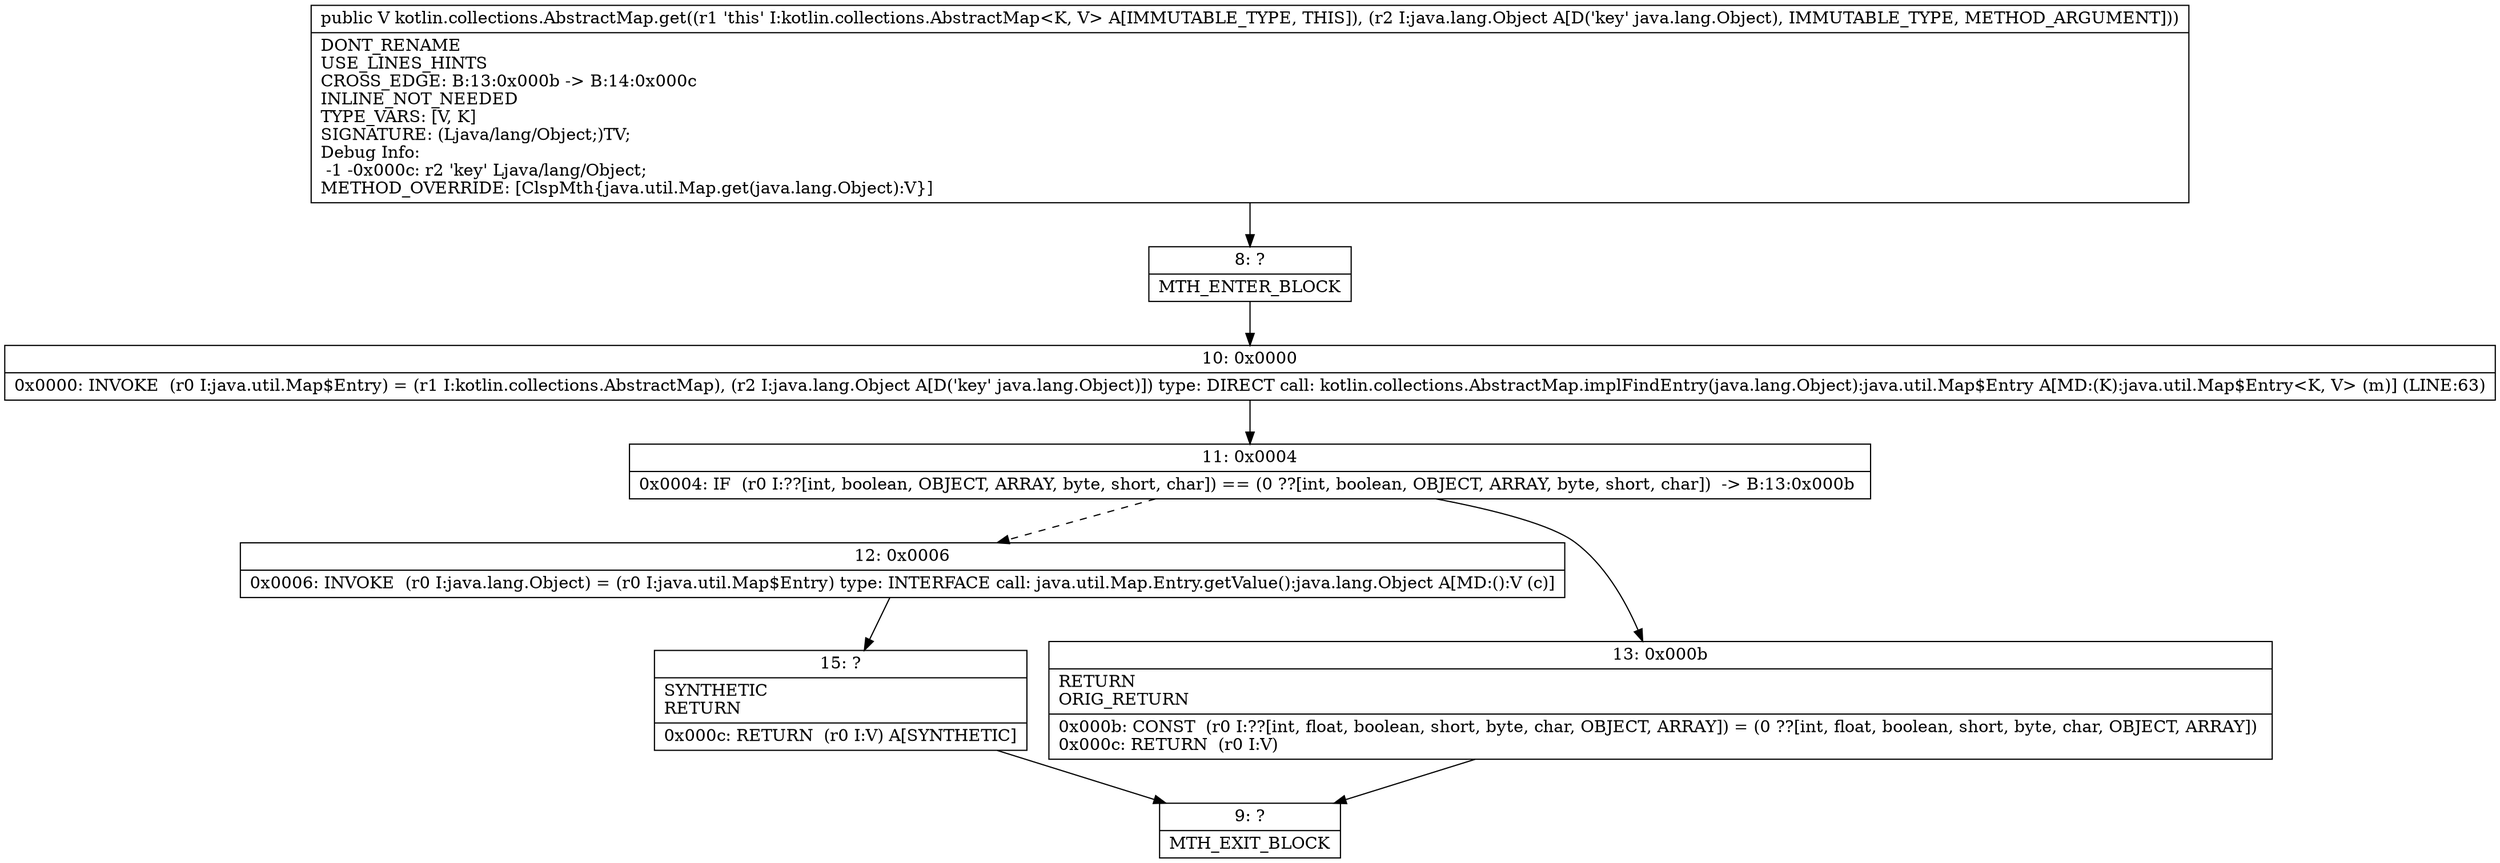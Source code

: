digraph "CFG forkotlin.collections.AbstractMap.get(Ljava\/lang\/Object;)Ljava\/lang\/Object;" {
Node_8 [shape=record,label="{8\:\ ?|MTH_ENTER_BLOCK\l}"];
Node_10 [shape=record,label="{10\:\ 0x0000|0x0000: INVOKE  (r0 I:java.util.Map$Entry) = (r1 I:kotlin.collections.AbstractMap), (r2 I:java.lang.Object A[D('key' java.lang.Object)]) type: DIRECT call: kotlin.collections.AbstractMap.implFindEntry(java.lang.Object):java.util.Map$Entry A[MD:(K):java.util.Map$Entry\<K, V\> (m)] (LINE:63)\l}"];
Node_11 [shape=record,label="{11\:\ 0x0004|0x0004: IF  (r0 I:??[int, boolean, OBJECT, ARRAY, byte, short, char]) == (0 ??[int, boolean, OBJECT, ARRAY, byte, short, char])  \-\> B:13:0x000b \l}"];
Node_12 [shape=record,label="{12\:\ 0x0006|0x0006: INVOKE  (r0 I:java.lang.Object) = (r0 I:java.util.Map$Entry) type: INTERFACE call: java.util.Map.Entry.getValue():java.lang.Object A[MD:():V (c)]\l}"];
Node_15 [shape=record,label="{15\:\ ?|SYNTHETIC\lRETURN\l|0x000c: RETURN  (r0 I:V) A[SYNTHETIC]\l}"];
Node_9 [shape=record,label="{9\:\ ?|MTH_EXIT_BLOCK\l}"];
Node_13 [shape=record,label="{13\:\ 0x000b|RETURN\lORIG_RETURN\l|0x000b: CONST  (r0 I:??[int, float, boolean, short, byte, char, OBJECT, ARRAY]) = (0 ??[int, float, boolean, short, byte, char, OBJECT, ARRAY]) \l0x000c: RETURN  (r0 I:V) \l}"];
MethodNode[shape=record,label="{public V kotlin.collections.AbstractMap.get((r1 'this' I:kotlin.collections.AbstractMap\<K, V\> A[IMMUTABLE_TYPE, THIS]), (r2 I:java.lang.Object A[D('key' java.lang.Object), IMMUTABLE_TYPE, METHOD_ARGUMENT]))  | DONT_RENAME\lUSE_LINES_HINTS\lCROSS_EDGE: B:13:0x000b \-\> B:14:0x000c\lINLINE_NOT_NEEDED\lTYPE_VARS: [V, K]\lSIGNATURE: (Ljava\/lang\/Object;)TV;\lDebug Info:\l  \-1 \-0x000c: r2 'key' Ljava\/lang\/Object;\lMETHOD_OVERRIDE: [ClspMth\{java.util.Map.get(java.lang.Object):V\}]\l}"];
MethodNode -> Node_8;Node_8 -> Node_10;
Node_10 -> Node_11;
Node_11 -> Node_12[style=dashed];
Node_11 -> Node_13;
Node_12 -> Node_15;
Node_15 -> Node_9;
Node_13 -> Node_9;
}

